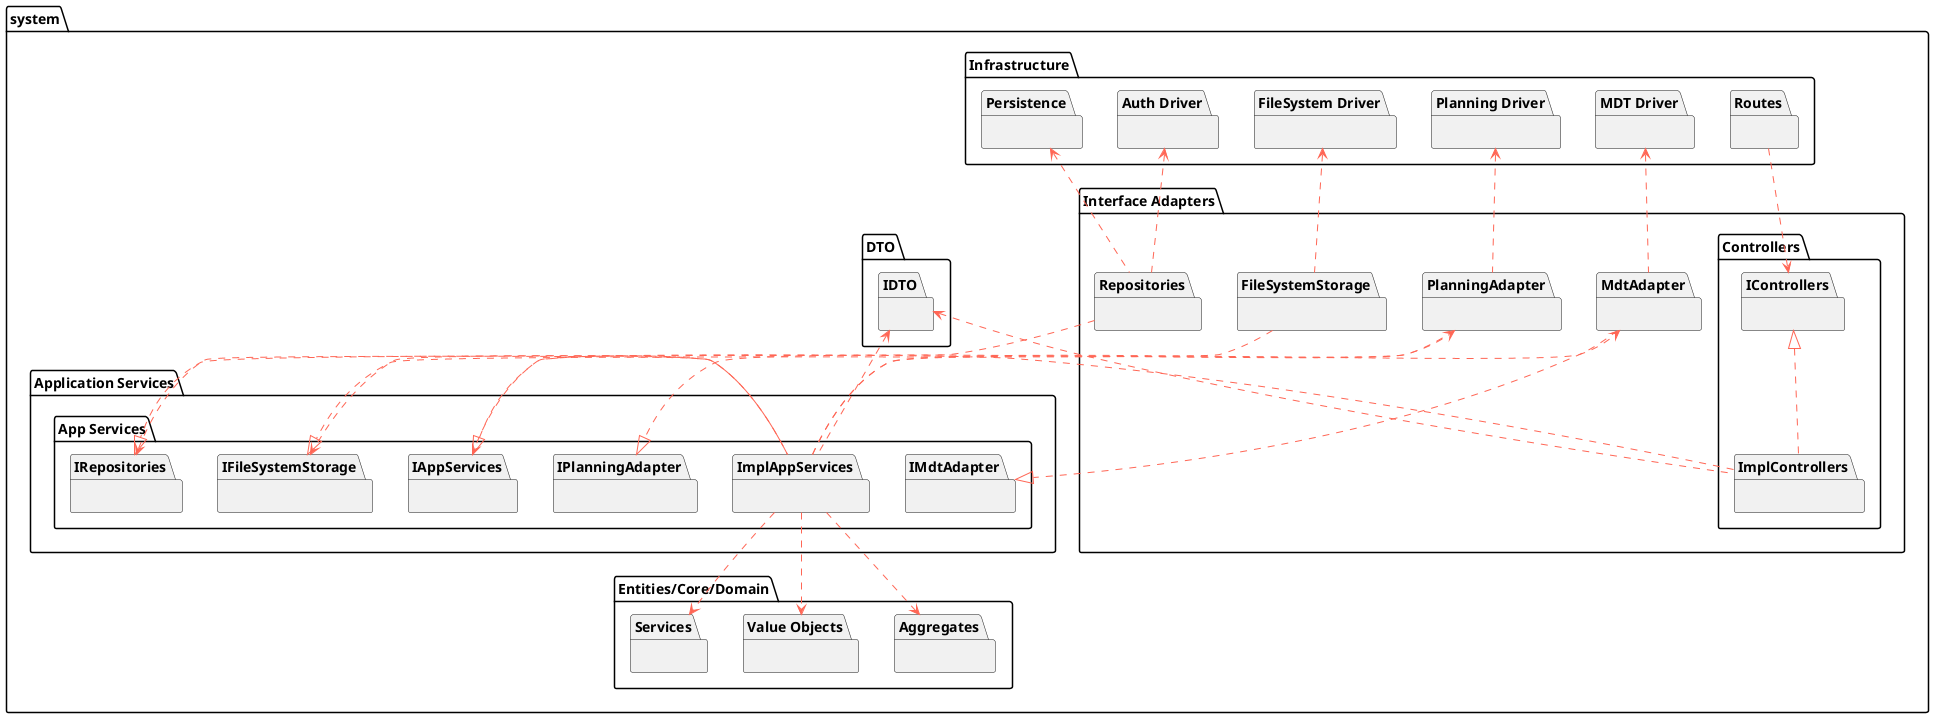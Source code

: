 @startuml

skinparam component {
    FontSize 16
    BackgroundColor<<Apache>> LightCoral
    BorderColor<<Apache>> #FF6655
    FontName Courier
    BorderColor black
    BackgroundColor DeepSkyBlue
    ArrowFontName Impact
    ArrowColor #FF6655
}

package system {
    package "Infrastructure" {
        package "Routes" {
        }

        package "Persistence" {
        }

        package "FileSystem Driver" {
        }

        package "Planning Driver" {
        }
        package "MDT Driver" {
        }
        package "Auth Driver" {
        }
    }

    package "Interface Adapters" {
        package "Controllers" {
            package "IControllers" {
            }

            package "ImplControllers" {
            }
        }

        package "Repositories" {
        }

        package "FileSystemStorage" {
        }

        package "PlanningAdapter" {
        }
        package "MdtAdapter"{
        }
    }

    package "Application Services" {
        package "App Services" {
            package "IAppServices" {
            }

            package "ImplAppServices" {
            }

            package "IRepositories" {
            }

            package "IFileSystemStorage" {
            }
            package "IPlanningAdapter" {
            }
            package "IMdtAdapter" {
            }
        }
    }

    package "DTO" {
        package "IDTO" as dto{
        }
    }

    package "Entities/Core/Domain" {
        package "Aggregates" {
        }

        package "Value Objects" {
        }

        package "Services" {
        }
    }

    "Routes" .down.> "IControllers"
    "ImplControllers" .up.|> "IControllers"
    "ImplControllers" .down.> "IAppServices"
    "ImplAppServices" .left.|> "IAppServices"
    "ImplAppServices" .left.> "IRepositories"
    "ImplAppServices" .right.> "IFileSystemStorage"
    "ImplAppServices" .right.> "PlanningAdapter"
    "ImplAppServices" .right.> "MdtAdapter"
    "ImplAppServices" .down.> "Aggregates"
    "ImplAppServices" .down.> "Value Objects"
    "ImplAppServices" .down.> "Services"
    "ImplAppServices" .up.> dto
    "ImplControllers" .up.> dto
    "Repositories" .up.> "Persistence"
    "Repositories" .up.> "Auth Driver"
    "Repositories" .down.|> "IRepositories"

    "FileSystemStorage" .up.> "FileSystem Driver"
    "FileSystemStorage" .down.|> "IFileSystemStorage"

    "PlanningAdapter" .up.> "Planning Driver"
    "PlanningAdapter" .down.|> "IPlanningAdapter"

    "MdtAdapter" .up.> "MDT Driver"
    "MdtAdapter" .down.|> "IMdtAdapter"
}

@enduml
